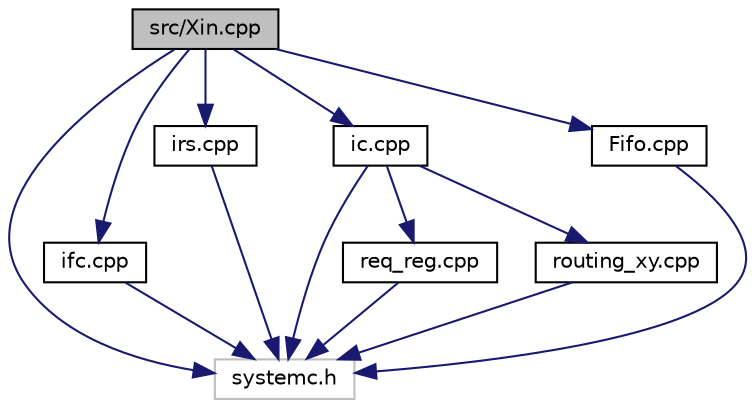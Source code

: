 digraph "src/Xin.cpp"
{
 // LATEX_PDF_SIZE
  edge [fontname="Helvetica",fontsize="10",labelfontname="Helvetica",labelfontsize="10"];
  node [fontname="Helvetica",fontsize="10",shape=record];
  Node1 [label="src/Xin.cpp",height=0.2,width=0.4,color="black", fillcolor="grey75", style="filled", fontcolor="black",tooltip=" "];
  Node1 -> Node2 [color="midnightblue",fontsize="10",style="solid",fontname="Helvetica"];
  Node2 [label="systemc.h",height=0.2,width=0.4,color="grey75", fillcolor="white", style="filled",tooltip=" "];
  Node1 -> Node3 [color="midnightblue",fontsize="10",style="solid",fontname="Helvetica"];
  Node3 [label="ifc.cpp",height=0.2,width=0.4,color="black", fillcolor="white", style="filled",URL="$ifc_8cpp.html",tooltip=" "];
  Node3 -> Node2 [color="midnightblue",fontsize="10",style="solid",fontname="Helvetica"];
  Node1 -> Node4 [color="midnightblue",fontsize="10",style="solid",fontname="Helvetica"];
  Node4 [label="irs.cpp",height=0.2,width=0.4,color="black", fillcolor="white", style="filled",URL="$irs_8cpp.html",tooltip=" "];
  Node4 -> Node2 [color="midnightblue",fontsize="10",style="solid",fontname="Helvetica"];
  Node1 -> Node5 [color="midnightblue",fontsize="10",style="solid",fontname="Helvetica"];
  Node5 [label="ic.cpp",height=0.2,width=0.4,color="black", fillcolor="white", style="filled",URL="$ic_8cpp.html",tooltip=" "];
  Node5 -> Node2 [color="midnightblue",fontsize="10",style="solid",fontname="Helvetica"];
  Node5 -> Node6 [color="midnightblue",fontsize="10",style="solid",fontname="Helvetica"];
  Node6 [label="req_reg.cpp",height=0.2,width=0.4,color="black", fillcolor="white", style="filled",URL="$req__reg_8cpp.html",tooltip=" "];
  Node6 -> Node2 [color="midnightblue",fontsize="10",style="solid",fontname="Helvetica"];
  Node5 -> Node7 [color="midnightblue",fontsize="10",style="solid",fontname="Helvetica"];
  Node7 [label="routing_xy.cpp",height=0.2,width=0.4,color="black", fillcolor="white", style="filled",URL="$routing__xy_8cpp.html",tooltip=" "];
  Node7 -> Node2 [color="midnightblue",fontsize="10",style="solid",fontname="Helvetica"];
  Node1 -> Node8 [color="midnightblue",fontsize="10",style="solid",fontname="Helvetica"];
  Node8 [label="Fifo.cpp",height=0.2,width=0.4,color="black", fillcolor="white", style="filled",URL="$Fifo_8cpp.html",tooltip=" "];
  Node8 -> Node2 [color="midnightblue",fontsize="10",style="solid",fontname="Helvetica"];
}
